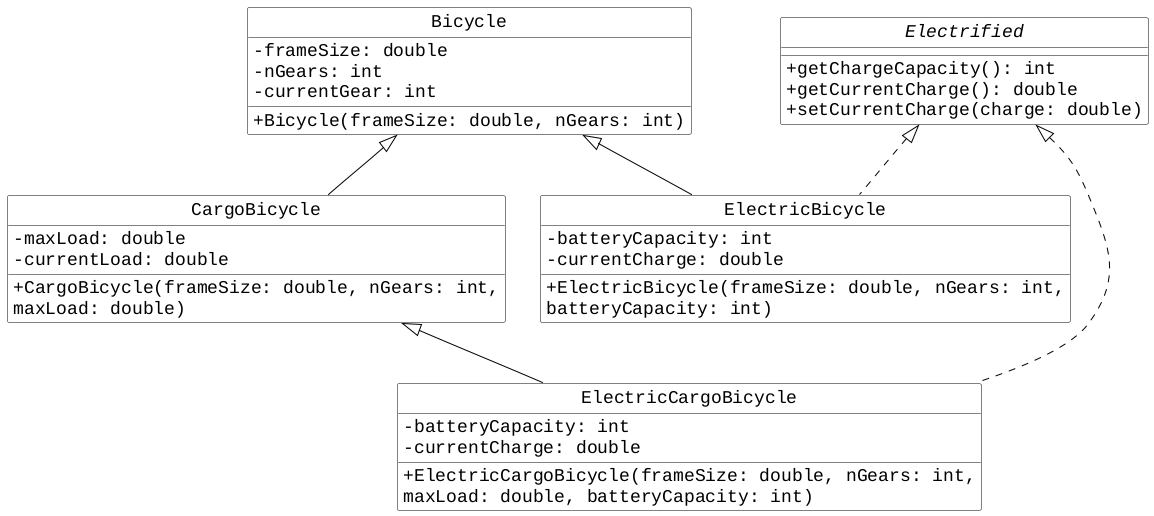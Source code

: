 @startuml
skinparam classbackgroundcolor #ffffff
skinparam classarrowcolor #000000
skinparam classdiamondbackgroundcolor #ffffff
skinparam classdiamondbordercolor #000000
skinparam classbordercolor #000000
skinparam classfontsize 18
skinparam classfontname "Liberation Mono"
skinparam classattributefontsize 18
skinparam classattributefontname "Liberation Mono"
skinparam classAttributeIconSize 0
hide circle

class Bicycle {
    - frameSize: double
    - nGears: int
    - currentGear: int
    
    + Bicycle(frameSize: double, nGears: int)
    
}

class ElectricBicycle extends Bicycle implements Electrified {
    - batteryCapacity: int
    - currentCharge: double
    
    + ElectricBicycle(frameSize: double, nGears: int,
       batteryCapacity: int)
}

class CargoBicycle extends Bicycle {
    - maxLoad: double
    - currentLoad: double
    
    + CargoBicycle(frameSize: double, nGears: int,
        maxLoad: double)
}

class ElectricCargoBicycle extends CargoBicycle implements Electrified {
    - batteryCapacity: int
    - currentCharge: double

    + ElectricCargoBicycle(frameSize: double, nGears: int,
        maxLoad: double, batteryCapacity: int)
}

interface Electrified {
    + getChargeCapacity(): int
    + getCurrentCharge(): double
    + setCurrentCharge(charge: double)
}

@enduml
